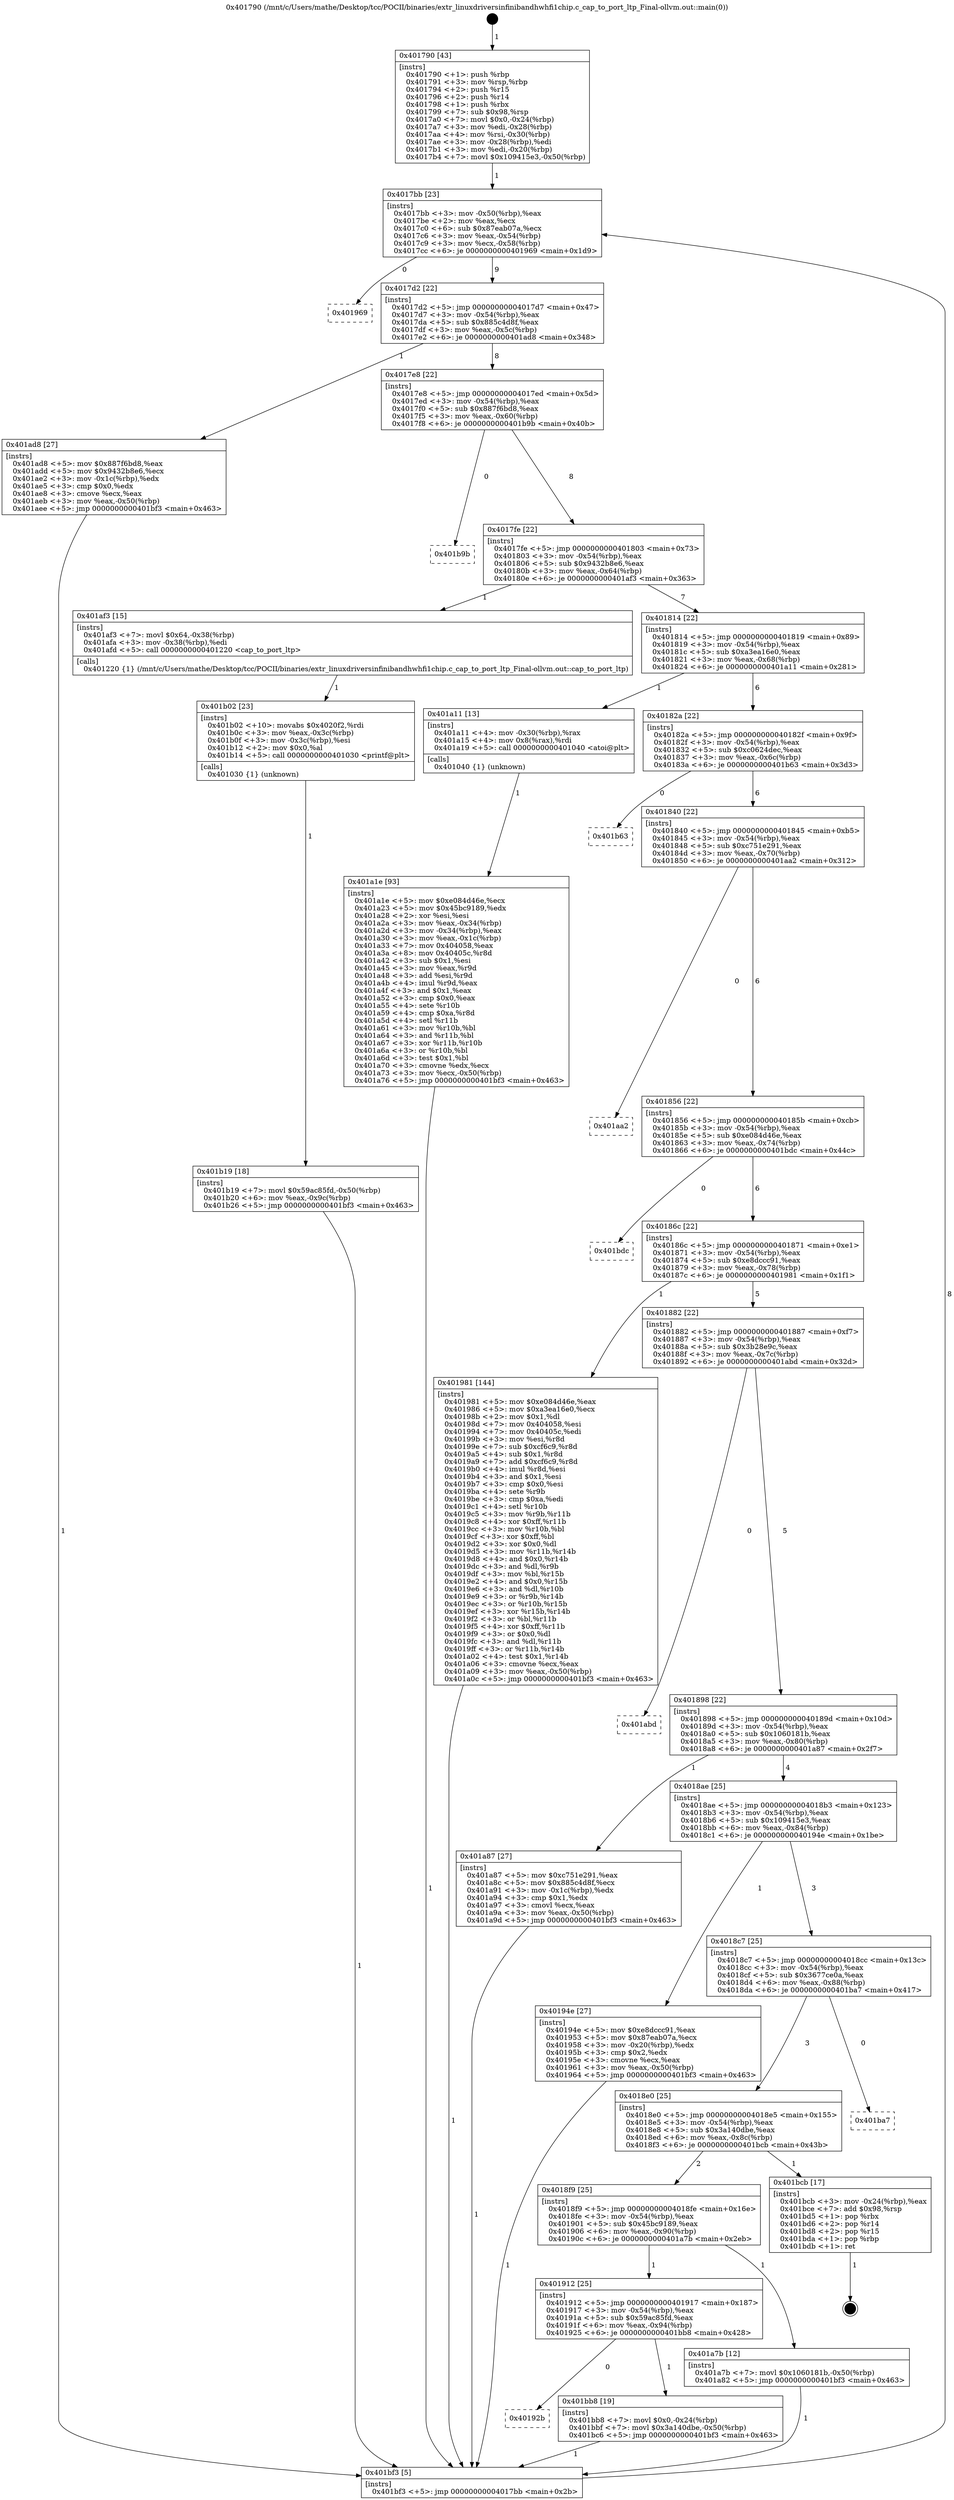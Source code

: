 digraph "0x401790" {
  label = "0x401790 (/mnt/c/Users/mathe/Desktop/tcc/POCII/binaries/extr_linuxdriversinfinibandhwhfi1chip.c_cap_to_port_ltp_Final-ollvm.out::main(0))"
  labelloc = "t"
  node[shape=record]

  Entry [label="",width=0.3,height=0.3,shape=circle,fillcolor=black,style=filled]
  "0x4017bb" [label="{
     0x4017bb [23]\l
     | [instrs]\l
     &nbsp;&nbsp;0x4017bb \<+3\>: mov -0x50(%rbp),%eax\l
     &nbsp;&nbsp;0x4017be \<+2\>: mov %eax,%ecx\l
     &nbsp;&nbsp;0x4017c0 \<+6\>: sub $0x87eab07a,%ecx\l
     &nbsp;&nbsp;0x4017c6 \<+3\>: mov %eax,-0x54(%rbp)\l
     &nbsp;&nbsp;0x4017c9 \<+3\>: mov %ecx,-0x58(%rbp)\l
     &nbsp;&nbsp;0x4017cc \<+6\>: je 0000000000401969 \<main+0x1d9\>\l
  }"]
  "0x401969" [label="{
     0x401969\l
  }", style=dashed]
  "0x4017d2" [label="{
     0x4017d2 [22]\l
     | [instrs]\l
     &nbsp;&nbsp;0x4017d2 \<+5\>: jmp 00000000004017d7 \<main+0x47\>\l
     &nbsp;&nbsp;0x4017d7 \<+3\>: mov -0x54(%rbp),%eax\l
     &nbsp;&nbsp;0x4017da \<+5\>: sub $0x885c4d8f,%eax\l
     &nbsp;&nbsp;0x4017df \<+3\>: mov %eax,-0x5c(%rbp)\l
     &nbsp;&nbsp;0x4017e2 \<+6\>: je 0000000000401ad8 \<main+0x348\>\l
  }"]
  Exit [label="",width=0.3,height=0.3,shape=circle,fillcolor=black,style=filled,peripheries=2]
  "0x401ad8" [label="{
     0x401ad8 [27]\l
     | [instrs]\l
     &nbsp;&nbsp;0x401ad8 \<+5\>: mov $0x887f6bd8,%eax\l
     &nbsp;&nbsp;0x401add \<+5\>: mov $0x9432b8e6,%ecx\l
     &nbsp;&nbsp;0x401ae2 \<+3\>: mov -0x1c(%rbp),%edx\l
     &nbsp;&nbsp;0x401ae5 \<+3\>: cmp $0x0,%edx\l
     &nbsp;&nbsp;0x401ae8 \<+3\>: cmove %ecx,%eax\l
     &nbsp;&nbsp;0x401aeb \<+3\>: mov %eax,-0x50(%rbp)\l
     &nbsp;&nbsp;0x401aee \<+5\>: jmp 0000000000401bf3 \<main+0x463\>\l
  }"]
  "0x4017e8" [label="{
     0x4017e8 [22]\l
     | [instrs]\l
     &nbsp;&nbsp;0x4017e8 \<+5\>: jmp 00000000004017ed \<main+0x5d\>\l
     &nbsp;&nbsp;0x4017ed \<+3\>: mov -0x54(%rbp),%eax\l
     &nbsp;&nbsp;0x4017f0 \<+5\>: sub $0x887f6bd8,%eax\l
     &nbsp;&nbsp;0x4017f5 \<+3\>: mov %eax,-0x60(%rbp)\l
     &nbsp;&nbsp;0x4017f8 \<+6\>: je 0000000000401b9b \<main+0x40b\>\l
  }"]
  "0x40192b" [label="{
     0x40192b\l
  }", style=dashed]
  "0x401b9b" [label="{
     0x401b9b\l
  }", style=dashed]
  "0x4017fe" [label="{
     0x4017fe [22]\l
     | [instrs]\l
     &nbsp;&nbsp;0x4017fe \<+5\>: jmp 0000000000401803 \<main+0x73\>\l
     &nbsp;&nbsp;0x401803 \<+3\>: mov -0x54(%rbp),%eax\l
     &nbsp;&nbsp;0x401806 \<+5\>: sub $0x9432b8e6,%eax\l
     &nbsp;&nbsp;0x40180b \<+3\>: mov %eax,-0x64(%rbp)\l
     &nbsp;&nbsp;0x40180e \<+6\>: je 0000000000401af3 \<main+0x363\>\l
  }"]
  "0x401bb8" [label="{
     0x401bb8 [19]\l
     | [instrs]\l
     &nbsp;&nbsp;0x401bb8 \<+7\>: movl $0x0,-0x24(%rbp)\l
     &nbsp;&nbsp;0x401bbf \<+7\>: movl $0x3a140dbe,-0x50(%rbp)\l
     &nbsp;&nbsp;0x401bc6 \<+5\>: jmp 0000000000401bf3 \<main+0x463\>\l
  }"]
  "0x401af3" [label="{
     0x401af3 [15]\l
     | [instrs]\l
     &nbsp;&nbsp;0x401af3 \<+7\>: movl $0x64,-0x38(%rbp)\l
     &nbsp;&nbsp;0x401afa \<+3\>: mov -0x38(%rbp),%edi\l
     &nbsp;&nbsp;0x401afd \<+5\>: call 0000000000401220 \<cap_to_port_ltp\>\l
     | [calls]\l
     &nbsp;&nbsp;0x401220 \{1\} (/mnt/c/Users/mathe/Desktop/tcc/POCII/binaries/extr_linuxdriversinfinibandhwhfi1chip.c_cap_to_port_ltp_Final-ollvm.out::cap_to_port_ltp)\l
  }"]
  "0x401814" [label="{
     0x401814 [22]\l
     | [instrs]\l
     &nbsp;&nbsp;0x401814 \<+5\>: jmp 0000000000401819 \<main+0x89\>\l
     &nbsp;&nbsp;0x401819 \<+3\>: mov -0x54(%rbp),%eax\l
     &nbsp;&nbsp;0x40181c \<+5\>: sub $0xa3ea16e0,%eax\l
     &nbsp;&nbsp;0x401821 \<+3\>: mov %eax,-0x68(%rbp)\l
     &nbsp;&nbsp;0x401824 \<+6\>: je 0000000000401a11 \<main+0x281\>\l
  }"]
  "0x401b19" [label="{
     0x401b19 [18]\l
     | [instrs]\l
     &nbsp;&nbsp;0x401b19 \<+7\>: movl $0x59ac85fd,-0x50(%rbp)\l
     &nbsp;&nbsp;0x401b20 \<+6\>: mov %eax,-0x9c(%rbp)\l
     &nbsp;&nbsp;0x401b26 \<+5\>: jmp 0000000000401bf3 \<main+0x463\>\l
  }"]
  "0x401a11" [label="{
     0x401a11 [13]\l
     | [instrs]\l
     &nbsp;&nbsp;0x401a11 \<+4\>: mov -0x30(%rbp),%rax\l
     &nbsp;&nbsp;0x401a15 \<+4\>: mov 0x8(%rax),%rdi\l
     &nbsp;&nbsp;0x401a19 \<+5\>: call 0000000000401040 \<atoi@plt\>\l
     | [calls]\l
     &nbsp;&nbsp;0x401040 \{1\} (unknown)\l
  }"]
  "0x40182a" [label="{
     0x40182a [22]\l
     | [instrs]\l
     &nbsp;&nbsp;0x40182a \<+5\>: jmp 000000000040182f \<main+0x9f\>\l
     &nbsp;&nbsp;0x40182f \<+3\>: mov -0x54(%rbp),%eax\l
     &nbsp;&nbsp;0x401832 \<+5\>: sub $0xc0624dec,%eax\l
     &nbsp;&nbsp;0x401837 \<+3\>: mov %eax,-0x6c(%rbp)\l
     &nbsp;&nbsp;0x40183a \<+6\>: je 0000000000401b63 \<main+0x3d3\>\l
  }"]
  "0x401b02" [label="{
     0x401b02 [23]\l
     | [instrs]\l
     &nbsp;&nbsp;0x401b02 \<+10\>: movabs $0x4020f2,%rdi\l
     &nbsp;&nbsp;0x401b0c \<+3\>: mov %eax,-0x3c(%rbp)\l
     &nbsp;&nbsp;0x401b0f \<+3\>: mov -0x3c(%rbp),%esi\l
     &nbsp;&nbsp;0x401b12 \<+2\>: mov $0x0,%al\l
     &nbsp;&nbsp;0x401b14 \<+5\>: call 0000000000401030 \<printf@plt\>\l
     | [calls]\l
     &nbsp;&nbsp;0x401030 \{1\} (unknown)\l
  }"]
  "0x401b63" [label="{
     0x401b63\l
  }", style=dashed]
  "0x401840" [label="{
     0x401840 [22]\l
     | [instrs]\l
     &nbsp;&nbsp;0x401840 \<+5\>: jmp 0000000000401845 \<main+0xb5\>\l
     &nbsp;&nbsp;0x401845 \<+3\>: mov -0x54(%rbp),%eax\l
     &nbsp;&nbsp;0x401848 \<+5\>: sub $0xc751e291,%eax\l
     &nbsp;&nbsp;0x40184d \<+3\>: mov %eax,-0x70(%rbp)\l
     &nbsp;&nbsp;0x401850 \<+6\>: je 0000000000401aa2 \<main+0x312\>\l
  }"]
  "0x401912" [label="{
     0x401912 [25]\l
     | [instrs]\l
     &nbsp;&nbsp;0x401912 \<+5\>: jmp 0000000000401917 \<main+0x187\>\l
     &nbsp;&nbsp;0x401917 \<+3\>: mov -0x54(%rbp),%eax\l
     &nbsp;&nbsp;0x40191a \<+5\>: sub $0x59ac85fd,%eax\l
     &nbsp;&nbsp;0x40191f \<+6\>: mov %eax,-0x94(%rbp)\l
     &nbsp;&nbsp;0x401925 \<+6\>: je 0000000000401bb8 \<main+0x428\>\l
  }"]
  "0x401aa2" [label="{
     0x401aa2\l
  }", style=dashed]
  "0x401856" [label="{
     0x401856 [22]\l
     | [instrs]\l
     &nbsp;&nbsp;0x401856 \<+5\>: jmp 000000000040185b \<main+0xcb\>\l
     &nbsp;&nbsp;0x40185b \<+3\>: mov -0x54(%rbp),%eax\l
     &nbsp;&nbsp;0x40185e \<+5\>: sub $0xe084d46e,%eax\l
     &nbsp;&nbsp;0x401863 \<+3\>: mov %eax,-0x74(%rbp)\l
     &nbsp;&nbsp;0x401866 \<+6\>: je 0000000000401bdc \<main+0x44c\>\l
  }"]
  "0x401a7b" [label="{
     0x401a7b [12]\l
     | [instrs]\l
     &nbsp;&nbsp;0x401a7b \<+7\>: movl $0x1060181b,-0x50(%rbp)\l
     &nbsp;&nbsp;0x401a82 \<+5\>: jmp 0000000000401bf3 \<main+0x463\>\l
  }"]
  "0x401bdc" [label="{
     0x401bdc\l
  }", style=dashed]
  "0x40186c" [label="{
     0x40186c [22]\l
     | [instrs]\l
     &nbsp;&nbsp;0x40186c \<+5\>: jmp 0000000000401871 \<main+0xe1\>\l
     &nbsp;&nbsp;0x401871 \<+3\>: mov -0x54(%rbp),%eax\l
     &nbsp;&nbsp;0x401874 \<+5\>: sub $0xe8dccc91,%eax\l
     &nbsp;&nbsp;0x401879 \<+3\>: mov %eax,-0x78(%rbp)\l
     &nbsp;&nbsp;0x40187c \<+6\>: je 0000000000401981 \<main+0x1f1\>\l
  }"]
  "0x4018f9" [label="{
     0x4018f9 [25]\l
     | [instrs]\l
     &nbsp;&nbsp;0x4018f9 \<+5\>: jmp 00000000004018fe \<main+0x16e\>\l
     &nbsp;&nbsp;0x4018fe \<+3\>: mov -0x54(%rbp),%eax\l
     &nbsp;&nbsp;0x401901 \<+5\>: sub $0x45bc9189,%eax\l
     &nbsp;&nbsp;0x401906 \<+6\>: mov %eax,-0x90(%rbp)\l
     &nbsp;&nbsp;0x40190c \<+6\>: je 0000000000401a7b \<main+0x2eb\>\l
  }"]
  "0x401981" [label="{
     0x401981 [144]\l
     | [instrs]\l
     &nbsp;&nbsp;0x401981 \<+5\>: mov $0xe084d46e,%eax\l
     &nbsp;&nbsp;0x401986 \<+5\>: mov $0xa3ea16e0,%ecx\l
     &nbsp;&nbsp;0x40198b \<+2\>: mov $0x1,%dl\l
     &nbsp;&nbsp;0x40198d \<+7\>: mov 0x404058,%esi\l
     &nbsp;&nbsp;0x401994 \<+7\>: mov 0x40405c,%edi\l
     &nbsp;&nbsp;0x40199b \<+3\>: mov %esi,%r8d\l
     &nbsp;&nbsp;0x40199e \<+7\>: sub $0xcf6c9,%r8d\l
     &nbsp;&nbsp;0x4019a5 \<+4\>: sub $0x1,%r8d\l
     &nbsp;&nbsp;0x4019a9 \<+7\>: add $0xcf6c9,%r8d\l
     &nbsp;&nbsp;0x4019b0 \<+4\>: imul %r8d,%esi\l
     &nbsp;&nbsp;0x4019b4 \<+3\>: and $0x1,%esi\l
     &nbsp;&nbsp;0x4019b7 \<+3\>: cmp $0x0,%esi\l
     &nbsp;&nbsp;0x4019ba \<+4\>: sete %r9b\l
     &nbsp;&nbsp;0x4019be \<+3\>: cmp $0xa,%edi\l
     &nbsp;&nbsp;0x4019c1 \<+4\>: setl %r10b\l
     &nbsp;&nbsp;0x4019c5 \<+3\>: mov %r9b,%r11b\l
     &nbsp;&nbsp;0x4019c8 \<+4\>: xor $0xff,%r11b\l
     &nbsp;&nbsp;0x4019cc \<+3\>: mov %r10b,%bl\l
     &nbsp;&nbsp;0x4019cf \<+3\>: xor $0xff,%bl\l
     &nbsp;&nbsp;0x4019d2 \<+3\>: xor $0x0,%dl\l
     &nbsp;&nbsp;0x4019d5 \<+3\>: mov %r11b,%r14b\l
     &nbsp;&nbsp;0x4019d8 \<+4\>: and $0x0,%r14b\l
     &nbsp;&nbsp;0x4019dc \<+3\>: and %dl,%r9b\l
     &nbsp;&nbsp;0x4019df \<+3\>: mov %bl,%r15b\l
     &nbsp;&nbsp;0x4019e2 \<+4\>: and $0x0,%r15b\l
     &nbsp;&nbsp;0x4019e6 \<+3\>: and %dl,%r10b\l
     &nbsp;&nbsp;0x4019e9 \<+3\>: or %r9b,%r14b\l
     &nbsp;&nbsp;0x4019ec \<+3\>: or %r10b,%r15b\l
     &nbsp;&nbsp;0x4019ef \<+3\>: xor %r15b,%r14b\l
     &nbsp;&nbsp;0x4019f2 \<+3\>: or %bl,%r11b\l
     &nbsp;&nbsp;0x4019f5 \<+4\>: xor $0xff,%r11b\l
     &nbsp;&nbsp;0x4019f9 \<+3\>: or $0x0,%dl\l
     &nbsp;&nbsp;0x4019fc \<+3\>: and %dl,%r11b\l
     &nbsp;&nbsp;0x4019ff \<+3\>: or %r11b,%r14b\l
     &nbsp;&nbsp;0x401a02 \<+4\>: test $0x1,%r14b\l
     &nbsp;&nbsp;0x401a06 \<+3\>: cmovne %ecx,%eax\l
     &nbsp;&nbsp;0x401a09 \<+3\>: mov %eax,-0x50(%rbp)\l
     &nbsp;&nbsp;0x401a0c \<+5\>: jmp 0000000000401bf3 \<main+0x463\>\l
  }"]
  "0x401882" [label="{
     0x401882 [22]\l
     | [instrs]\l
     &nbsp;&nbsp;0x401882 \<+5\>: jmp 0000000000401887 \<main+0xf7\>\l
     &nbsp;&nbsp;0x401887 \<+3\>: mov -0x54(%rbp),%eax\l
     &nbsp;&nbsp;0x40188a \<+5\>: sub $0x3b28e9c,%eax\l
     &nbsp;&nbsp;0x40188f \<+3\>: mov %eax,-0x7c(%rbp)\l
     &nbsp;&nbsp;0x401892 \<+6\>: je 0000000000401abd \<main+0x32d\>\l
  }"]
  "0x401bcb" [label="{
     0x401bcb [17]\l
     | [instrs]\l
     &nbsp;&nbsp;0x401bcb \<+3\>: mov -0x24(%rbp),%eax\l
     &nbsp;&nbsp;0x401bce \<+7\>: add $0x98,%rsp\l
     &nbsp;&nbsp;0x401bd5 \<+1\>: pop %rbx\l
     &nbsp;&nbsp;0x401bd6 \<+2\>: pop %r14\l
     &nbsp;&nbsp;0x401bd8 \<+2\>: pop %r15\l
     &nbsp;&nbsp;0x401bda \<+1\>: pop %rbp\l
     &nbsp;&nbsp;0x401bdb \<+1\>: ret\l
  }"]
  "0x401abd" [label="{
     0x401abd\l
  }", style=dashed]
  "0x401898" [label="{
     0x401898 [22]\l
     | [instrs]\l
     &nbsp;&nbsp;0x401898 \<+5\>: jmp 000000000040189d \<main+0x10d\>\l
     &nbsp;&nbsp;0x40189d \<+3\>: mov -0x54(%rbp),%eax\l
     &nbsp;&nbsp;0x4018a0 \<+5\>: sub $0x1060181b,%eax\l
     &nbsp;&nbsp;0x4018a5 \<+3\>: mov %eax,-0x80(%rbp)\l
     &nbsp;&nbsp;0x4018a8 \<+6\>: je 0000000000401a87 \<main+0x2f7\>\l
  }"]
  "0x4018e0" [label="{
     0x4018e0 [25]\l
     | [instrs]\l
     &nbsp;&nbsp;0x4018e0 \<+5\>: jmp 00000000004018e5 \<main+0x155\>\l
     &nbsp;&nbsp;0x4018e5 \<+3\>: mov -0x54(%rbp),%eax\l
     &nbsp;&nbsp;0x4018e8 \<+5\>: sub $0x3a140dbe,%eax\l
     &nbsp;&nbsp;0x4018ed \<+6\>: mov %eax,-0x8c(%rbp)\l
     &nbsp;&nbsp;0x4018f3 \<+6\>: je 0000000000401bcb \<main+0x43b\>\l
  }"]
  "0x401a87" [label="{
     0x401a87 [27]\l
     | [instrs]\l
     &nbsp;&nbsp;0x401a87 \<+5\>: mov $0xc751e291,%eax\l
     &nbsp;&nbsp;0x401a8c \<+5\>: mov $0x885c4d8f,%ecx\l
     &nbsp;&nbsp;0x401a91 \<+3\>: mov -0x1c(%rbp),%edx\l
     &nbsp;&nbsp;0x401a94 \<+3\>: cmp $0x1,%edx\l
     &nbsp;&nbsp;0x401a97 \<+3\>: cmovl %ecx,%eax\l
     &nbsp;&nbsp;0x401a9a \<+3\>: mov %eax,-0x50(%rbp)\l
     &nbsp;&nbsp;0x401a9d \<+5\>: jmp 0000000000401bf3 \<main+0x463\>\l
  }"]
  "0x4018ae" [label="{
     0x4018ae [25]\l
     | [instrs]\l
     &nbsp;&nbsp;0x4018ae \<+5\>: jmp 00000000004018b3 \<main+0x123\>\l
     &nbsp;&nbsp;0x4018b3 \<+3\>: mov -0x54(%rbp),%eax\l
     &nbsp;&nbsp;0x4018b6 \<+5\>: sub $0x109415e3,%eax\l
     &nbsp;&nbsp;0x4018bb \<+6\>: mov %eax,-0x84(%rbp)\l
     &nbsp;&nbsp;0x4018c1 \<+6\>: je 000000000040194e \<main+0x1be\>\l
  }"]
  "0x401ba7" [label="{
     0x401ba7\l
  }", style=dashed]
  "0x40194e" [label="{
     0x40194e [27]\l
     | [instrs]\l
     &nbsp;&nbsp;0x40194e \<+5\>: mov $0xe8dccc91,%eax\l
     &nbsp;&nbsp;0x401953 \<+5\>: mov $0x87eab07a,%ecx\l
     &nbsp;&nbsp;0x401958 \<+3\>: mov -0x20(%rbp),%edx\l
     &nbsp;&nbsp;0x40195b \<+3\>: cmp $0x2,%edx\l
     &nbsp;&nbsp;0x40195e \<+3\>: cmovne %ecx,%eax\l
     &nbsp;&nbsp;0x401961 \<+3\>: mov %eax,-0x50(%rbp)\l
     &nbsp;&nbsp;0x401964 \<+5\>: jmp 0000000000401bf3 \<main+0x463\>\l
  }"]
  "0x4018c7" [label="{
     0x4018c7 [25]\l
     | [instrs]\l
     &nbsp;&nbsp;0x4018c7 \<+5\>: jmp 00000000004018cc \<main+0x13c\>\l
     &nbsp;&nbsp;0x4018cc \<+3\>: mov -0x54(%rbp),%eax\l
     &nbsp;&nbsp;0x4018cf \<+5\>: sub $0x3677ce0a,%eax\l
     &nbsp;&nbsp;0x4018d4 \<+6\>: mov %eax,-0x88(%rbp)\l
     &nbsp;&nbsp;0x4018da \<+6\>: je 0000000000401ba7 \<main+0x417\>\l
  }"]
  "0x401bf3" [label="{
     0x401bf3 [5]\l
     | [instrs]\l
     &nbsp;&nbsp;0x401bf3 \<+5\>: jmp 00000000004017bb \<main+0x2b\>\l
  }"]
  "0x401790" [label="{
     0x401790 [43]\l
     | [instrs]\l
     &nbsp;&nbsp;0x401790 \<+1\>: push %rbp\l
     &nbsp;&nbsp;0x401791 \<+3\>: mov %rsp,%rbp\l
     &nbsp;&nbsp;0x401794 \<+2\>: push %r15\l
     &nbsp;&nbsp;0x401796 \<+2\>: push %r14\l
     &nbsp;&nbsp;0x401798 \<+1\>: push %rbx\l
     &nbsp;&nbsp;0x401799 \<+7\>: sub $0x98,%rsp\l
     &nbsp;&nbsp;0x4017a0 \<+7\>: movl $0x0,-0x24(%rbp)\l
     &nbsp;&nbsp;0x4017a7 \<+3\>: mov %edi,-0x28(%rbp)\l
     &nbsp;&nbsp;0x4017aa \<+4\>: mov %rsi,-0x30(%rbp)\l
     &nbsp;&nbsp;0x4017ae \<+3\>: mov -0x28(%rbp),%edi\l
     &nbsp;&nbsp;0x4017b1 \<+3\>: mov %edi,-0x20(%rbp)\l
     &nbsp;&nbsp;0x4017b4 \<+7\>: movl $0x109415e3,-0x50(%rbp)\l
  }"]
  "0x401a1e" [label="{
     0x401a1e [93]\l
     | [instrs]\l
     &nbsp;&nbsp;0x401a1e \<+5\>: mov $0xe084d46e,%ecx\l
     &nbsp;&nbsp;0x401a23 \<+5\>: mov $0x45bc9189,%edx\l
     &nbsp;&nbsp;0x401a28 \<+2\>: xor %esi,%esi\l
     &nbsp;&nbsp;0x401a2a \<+3\>: mov %eax,-0x34(%rbp)\l
     &nbsp;&nbsp;0x401a2d \<+3\>: mov -0x34(%rbp),%eax\l
     &nbsp;&nbsp;0x401a30 \<+3\>: mov %eax,-0x1c(%rbp)\l
     &nbsp;&nbsp;0x401a33 \<+7\>: mov 0x404058,%eax\l
     &nbsp;&nbsp;0x401a3a \<+8\>: mov 0x40405c,%r8d\l
     &nbsp;&nbsp;0x401a42 \<+3\>: sub $0x1,%esi\l
     &nbsp;&nbsp;0x401a45 \<+3\>: mov %eax,%r9d\l
     &nbsp;&nbsp;0x401a48 \<+3\>: add %esi,%r9d\l
     &nbsp;&nbsp;0x401a4b \<+4\>: imul %r9d,%eax\l
     &nbsp;&nbsp;0x401a4f \<+3\>: and $0x1,%eax\l
     &nbsp;&nbsp;0x401a52 \<+3\>: cmp $0x0,%eax\l
     &nbsp;&nbsp;0x401a55 \<+4\>: sete %r10b\l
     &nbsp;&nbsp;0x401a59 \<+4\>: cmp $0xa,%r8d\l
     &nbsp;&nbsp;0x401a5d \<+4\>: setl %r11b\l
     &nbsp;&nbsp;0x401a61 \<+3\>: mov %r10b,%bl\l
     &nbsp;&nbsp;0x401a64 \<+3\>: and %r11b,%bl\l
     &nbsp;&nbsp;0x401a67 \<+3\>: xor %r11b,%r10b\l
     &nbsp;&nbsp;0x401a6a \<+3\>: or %r10b,%bl\l
     &nbsp;&nbsp;0x401a6d \<+3\>: test $0x1,%bl\l
     &nbsp;&nbsp;0x401a70 \<+3\>: cmovne %edx,%ecx\l
     &nbsp;&nbsp;0x401a73 \<+3\>: mov %ecx,-0x50(%rbp)\l
     &nbsp;&nbsp;0x401a76 \<+5\>: jmp 0000000000401bf3 \<main+0x463\>\l
  }"]
  Entry -> "0x401790" [label=" 1"]
  "0x4017bb" -> "0x401969" [label=" 0"]
  "0x4017bb" -> "0x4017d2" [label=" 9"]
  "0x401bcb" -> Exit [label=" 1"]
  "0x4017d2" -> "0x401ad8" [label=" 1"]
  "0x4017d2" -> "0x4017e8" [label=" 8"]
  "0x401bb8" -> "0x401bf3" [label=" 1"]
  "0x4017e8" -> "0x401b9b" [label=" 0"]
  "0x4017e8" -> "0x4017fe" [label=" 8"]
  "0x401912" -> "0x40192b" [label=" 0"]
  "0x4017fe" -> "0x401af3" [label=" 1"]
  "0x4017fe" -> "0x401814" [label=" 7"]
  "0x401912" -> "0x401bb8" [label=" 1"]
  "0x401814" -> "0x401a11" [label=" 1"]
  "0x401814" -> "0x40182a" [label=" 6"]
  "0x401b19" -> "0x401bf3" [label=" 1"]
  "0x40182a" -> "0x401b63" [label=" 0"]
  "0x40182a" -> "0x401840" [label=" 6"]
  "0x401b02" -> "0x401b19" [label=" 1"]
  "0x401840" -> "0x401aa2" [label=" 0"]
  "0x401840" -> "0x401856" [label=" 6"]
  "0x401af3" -> "0x401b02" [label=" 1"]
  "0x401856" -> "0x401bdc" [label=" 0"]
  "0x401856" -> "0x40186c" [label=" 6"]
  "0x401ad8" -> "0x401bf3" [label=" 1"]
  "0x40186c" -> "0x401981" [label=" 1"]
  "0x40186c" -> "0x401882" [label=" 5"]
  "0x401a7b" -> "0x401bf3" [label=" 1"]
  "0x401882" -> "0x401abd" [label=" 0"]
  "0x401882" -> "0x401898" [label=" 5"]
  "0x4018f9" -> "0x401912" [label=" 1"]
  "0x401898" -> "0x401a87" [label=" 1"]
  "0x401898" -> "0x4018ae" [label=" 4"]
  "0x401a87" -> "0x401bf3" [label=" 1"]
  "0x4018ae" -> "0x40194e" [label=" 1"]
  "0x4018ae" -> "0x4018c7" [label=" 3"]
  "0x40194e" -> "0x401bf3" [label=" 1"]
  "0x401790" -> "0x4017bb" [label=" 1"]
  "0x401bf3" -> "0x4017bb" [label=" 8"]
  "0x401981" -> "0x401bf3" [label=" 1"]
  "0x401a11" -> "0x401a1e" [label=" 1"]
  "0x401a1e" -> "0x401bf3" [label=" 1"]
  "0x4018e0" -> "0x4018f9" [label=" 2"]
  "0x4018c7" -> "0x401ba7" [label=" 0"]
  "0x4018c7" -> "0x4018e0" [label=" 3"]
  "0x4018f9" -> "0x401a7b" [label=" 1"]
  "0x4018e0" -> "0x401bcb" [label=" 1"]
}
